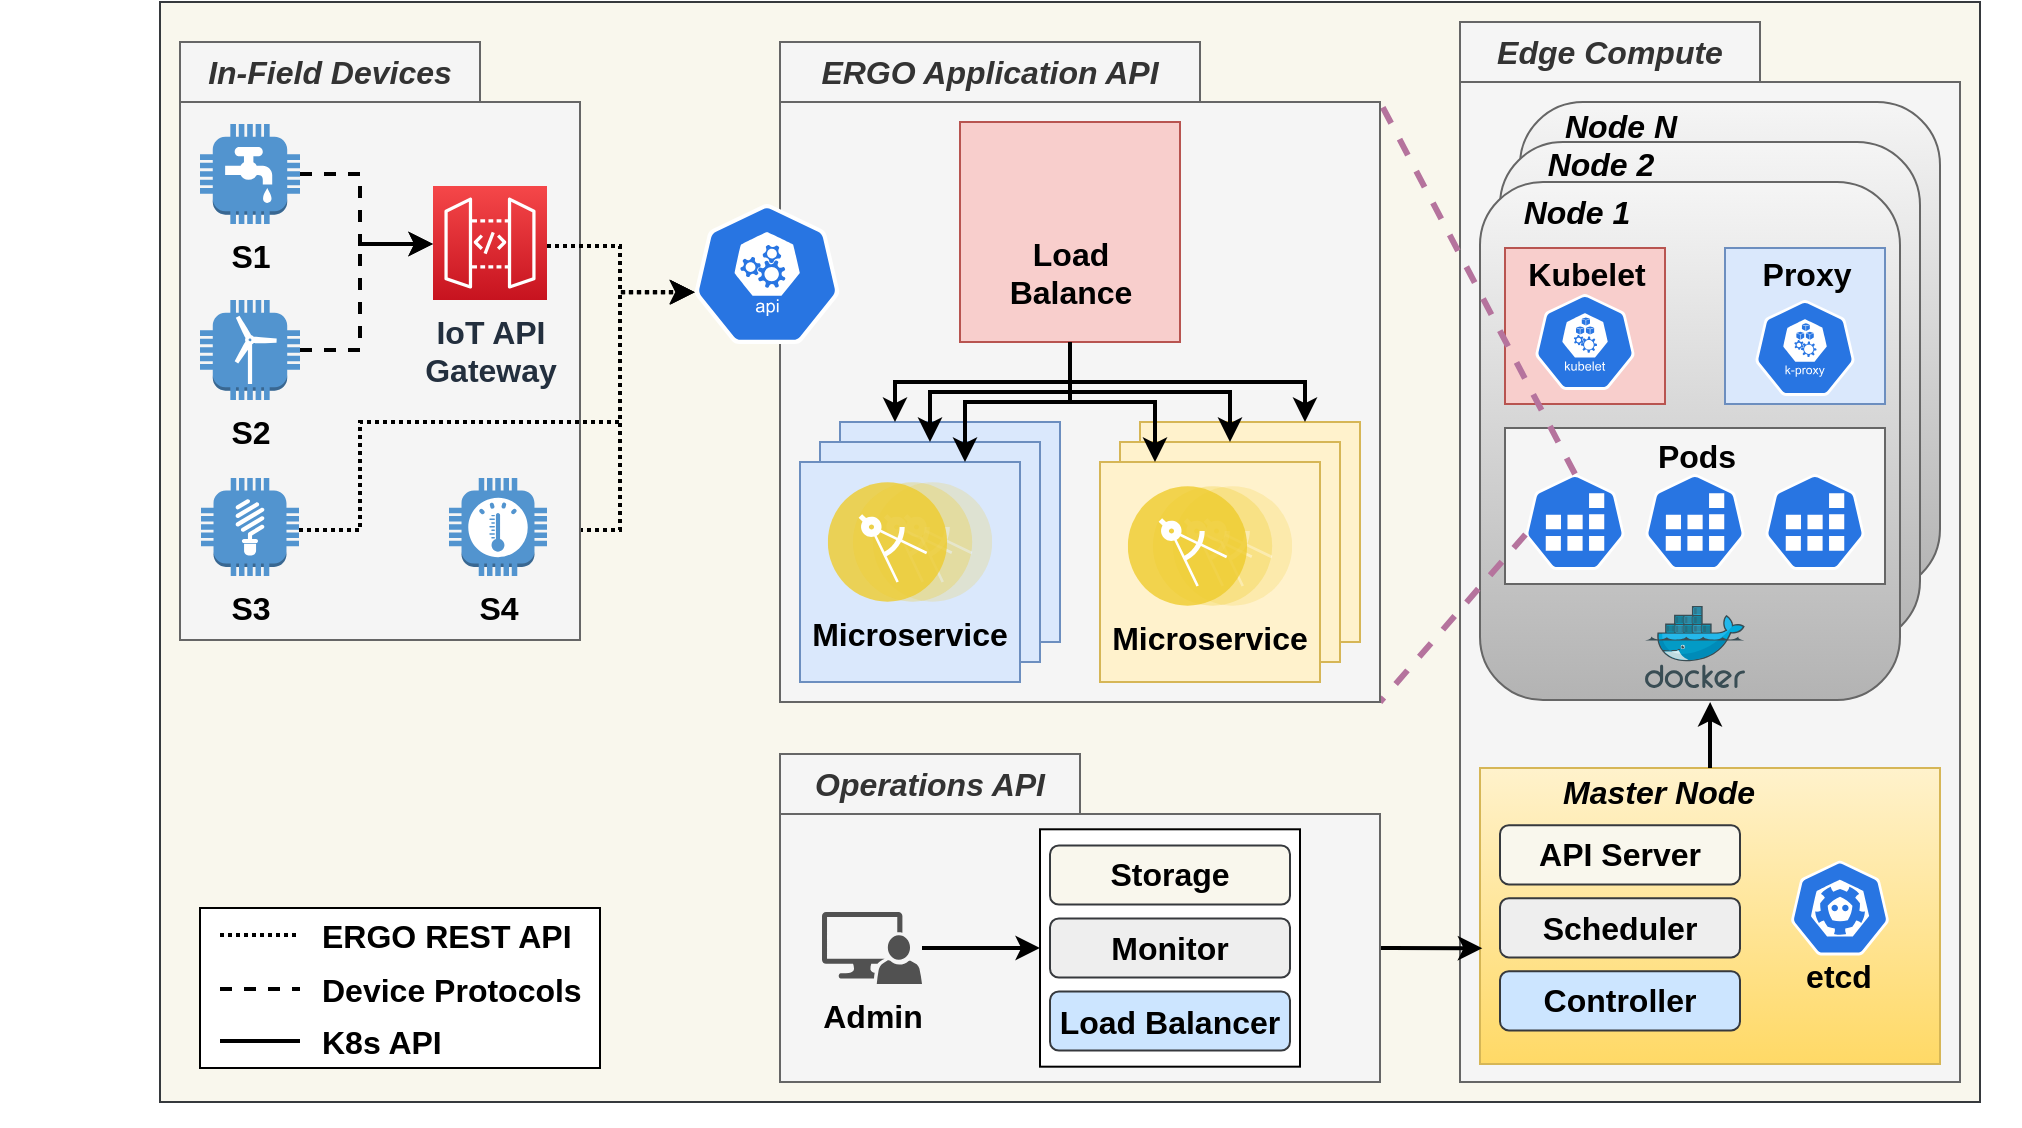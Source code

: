 <mxfile version="13.1.1" type="github">
  <diagram id="M4kqrXDeOSyIxsi7BbFb" name="Page-1">
    <mxGraphModel dx="1185" dy="662" grid="1" gridSize="10" guides="1" tooltips="1" connect="1" arrows="1" fold="1" page="1" pageScale="1" pageWidth="1100" pageHeight="850" math="0" shadow="0">
      <root>
        <mxCell id="0" />
        <mxCell id="1" parent="0" />
        <mxCell id="a6Z--PclUhlN4n8bVJEM-5" value="" style="group" parent="1" vertex="1" connectable="0">
          <mxGeometry x="30" y="20" width="1000.5" height="562" as="geometry" />
        </mxCell>
        <mxCell id="a6Z--PclUhlN4n8bVJEM-2" value="" style="rounded=0;whiteSpace=wrap;html=1;fillColor=#f9f7ed;strokeColor=#36393d;" parent="a6Z--PclUhlN4n8bVJEM-5" vertex="1">
          <mxGeometry x="80" width="910" height="550" as="geometry" />
        </mxCell>
        <mxCell id="AH9gWRwFGIXPPmOfZCHg-177" value="" style="group" parent="a6Z--PclUhlN4n8bVJEM-5" vertex="1" connectable="0">
          <mxGeometry y="10" width="1000.5" height="552" as="geometry" />
        </mxCell>
        <mxCell id="AH9gWRwFGIXPPmOfZCHg-165" value="" style="group" parent="AH9gWRwFGIXPPmOfZCHg-177" vertex="1" connectable="0">
          <mxGeometry width="1000.5" height="552" as="geometry" />
        </mxCell>
        <mxCell id="AH9gWRwFGIXPPmOfZCHg-3" value="" style="group" parent="AH9gWRwFGIXPPmOfZCHg-165" vertex="1" connectable="0">
          <mxGeometry x="700" width="310" height="552" as="geometry" />
        </mxCell>
        <mxCell id="AH9gWRwFGIXPPmOfZCHg-4" value="" style="rounded=0;whiteSpace=wrap;html=1;labelBackgroundColor=none;fillColor=#f5f5f5;strokeColor=#666666;fontColor=#333333;" parent="AH9gWRwFGIXPPmOfZCHg-3" vertex="1">
          <mxGeometry x="30" y="30" width="250" height="500" as="geometry" />
        </mxCell>
        <mxCell id="AH9gWRwFGIXPPmOfZCHg-5" value="" style="rounded=1;whiteSpace=wrap;html=1;gradientColor=#b3b3b3;fillColor=#f5f5f5;strokeColor=#666666;" parent="AH9gWRwFGIXPPmOfZCHg-3" vertex="1">
          <mxGeometry x="60" y="40" width="210" height="245" as="geometry" />
        </mxCell>
        <mxCell id="AH9gWRwFGIXPPmOfZCHg-6" value="&lt;i&gt;&lt;b&gt;&lt;font style=&quot;font-size: 16px&quot;&gt;Node N&lt;br&gt;&lt;/font&gt;&lt;/b&gt;&lt;/i&gt;" style="text;html=1;align=center;verticalAlign=middle;resizable=0;points=[];autosize=1;" parent="AH9gWRwFGIXPPmOfZCHg-3" vertex="1">
          <mxGeometry x="70" y="42" width="80" height="20" as="geometry" />
        </mxCell>
        <mxCell id="AH9gWRwFGIXPPmOfZCHg-7" value="" style="rounded=1;whiteSpace=wrap;html=1;gradientColor=#b3b3b3;fillColor=#f5f5f5;strokeColor=#666666;" parent="AH9gWRwFGIXPPmOfZCHg-3" vertex="1">
          <mxGeometry x="50" y="60" width="210" height="251" as="geometry" />
        </mxCell>
        <mxCell id="AH9gWRwFGIXPPmOfZCHg-8" value="&lt;i&gt;&lt;b&gt;&lt;font style=&quot;font-size: 16px&quot;&gt;Node 2&lt;br&gt;&lt;/font&gt;&lt;/b&gt;&lt;/i&gt;" style="text;html=1;align=center;verticalAlign=middle;resizable=0;points=[];autosize=1;" parent="AH9gWRwFGIXPPmOfZCHg-3" vertex="1">
          <mxGeometry x="60" y="61" width="80" height="20" as="geometry" />
        </mxCell>
        <mxCell id="AH9gWRwFGIXPPmOfZCHg-9" value="" style="rounded=1;whiteSpace=wrap;html=1;gradientColor=#b3b3b3;fillColor=#f5f5f5;strokeColor=#666666;" parent="AH9gWRwFGIXPPmOfZCHg-3" vertex="1">
          <mxGeometry x="40" y="80" width="210" height="259" as="geometry" />
        </mxCell>
        <mxCell id="AH9gWRwFGIXPPmOfZCHg-10" value="&lt;i&gt;&lt;b&gt;&lt;font style=&quot;font-size: 16px&quot;&gt;Node 1&lt;br&gt;&lt;/font&gt;&lt;/b&gt;&lt;/i&gt;" style="text;html=1;align=center;verticalAlign=middle;resizable=0;points=[];autosize=1;" parent="AH9gWRwFGIXPPmOfZCHg-3" vertex="1">
          <mxGeometry x="47.5" y="85" width="80" height="20" as="geometry" />
        </mxCell>
        <mxCell id="AH9gWRwFGIXPPmOfZCHg-11" value="" style="group" parent="AH9gWRwFGIXPPmOfZCHg-3" vertex="1" connectable="0">
          <mxGeometry x="47.5" y="113" width="195" height="220" as="geometry" />
        </mxCell>
        <mxCell id="AH9gWRwFGIXPPmOfZCHg-12" value="" style="aspect=fixed;html=1;points=[];align=center;image;fontSize=12;image=img/lib/mscae/Docker.svg;" parent="AH9gWRwFGIXPPmOfZCHg-11" vertex="1">
          <mxGeometry x="75" y="179" width="50" height="41" as="geometry" />
        </mxCell>
        <mxCell id="AH9gWRwFGIXPPmOfZCHg-13" value="" style="group" parent="AH9gWRwFGIXPPmOfZCHg-11" vertex="1" connectable="0">
          <mxGeometry width="195" height="168" as="geometry" />
        </mxCell>
        <mxCell id="AH9gWRwFGIXPPmOfZCHg-14" value="" style="rounded=0;whiteSpace=wrap;html=1;fillColor=#dae8fc;strokeColor=#6c8ebf;" parent="AH9gWRwFGIXPPmOfZCHg-13" vertex="1">
          <mxGeometry x="115" width="80" height="78" as="geometry" />
        </mxCell>
        <mxCell id="AH9gWRwFGIXPPmOfZCHg-15" value="" style="html=1;dashed=0;whitespace=wrap;fillColor=#2875E2;strokeColor=#ffffff;points=[[0.005,0.63,0],[0.1,0.2,0],[0.9,0.2,0],[0.5,0,0],[0.995,0.63,0],[0.72,0.99,0],[0.5,1,0],[0.28,0.99,0]];shape=mxgraph.kubernetes.icon;prIcon=k_proxy" parent="AH9gWRwFGIXPPmOfZCHg-13" vertex="1">
          <mxGeometry x="130" y="26" width="50" height="48" as="geometry" />
        </mxCell>
        <mxCell id="AH9gWRwFGIXPPmOfZCHg-16" value="" style="group" parent="AH9gWRwFGIXPPmOfZCHg-13" vertex="1" connectable="0">
          <mxGeometry x="5" y="90" width="190" height="78" as="geometry" />
        </mxCell>
        <mxCell id="AH9gWRwFGIXPPmOfZCHg-17" value="" style="rounded=0;whiteSpace=wrap;html=1;fillColor=#f5f5f5;strokeColor=#666666;fontColor=#333333;" parent="AH9gWRwFGIXPPmOfZCHg-16" vertex="1">
          <mxGeometry width="190" height="78" as="geometry" />
        </mxCell>
        <mxCell id="AH9gWRwFGIXPPmOfZCHg-18" value="" style="html=1;dashed=0;whitespace=wrap;fillColor=#2875E2;strokeColor=#ffffff;points=[[0.005,0.63,0],[0.1,0.2,0],[0.9,0.2,0],[0.5,0,0],[0.995,0.63,0],[0.72,0.99,0],[0.5,1,0],[0.28,0.99,0]];shape=mxgraph.kubernetes.icon;prIcon=job" parent="AH9gWRwFGIXPPmOfZCHg-16" vertex="1">
          <mxGeometry x="10" y="23" width="50" height="48" as="geometry" />
        </mxCell>
        <mxCell id="AH9gWRwFGIXPPmOfZCHg-19" value="" style="html=1;dashed=0;whitespace=wrap;fillColor=#2875E2;strokeColor=#ffffff;points=[[0.005,0.63,0],[0.1,0.2,0],[0.9,0.2,0],[0.5,0,0],[0.995,0.63,0],[0.72,0.99,0],[0.5,1,0],[0.28,0.99,0]];shape=mxgraph.kubernetes.icon;prIcon=job" parent="AH9gWRwFGIXPPmOfZCHg-16" vertex="1">
          <mxGeometry x="70" y="23" width="50" height="48" as="geometry" />
        </mxCell>
        <mxCell id="AH9gWRwFGIXPPmOfZCHg-20" value="" style="html=1;dashed=0;whitespace=wrap;fillColor=#2875E2;strokeColor=#ffffff;points=[[0.005,0.63,0],[0.1,0.2,0],[0.9,0.2,0],[0.5,0,0],[0.995,0.63,0],[0.72,0.99,0],[0.5,1,0],[0.28,0.99,0]];shape=mxgraph.kubernetes.icon;prIcon=job" parent="AH9gWRwFGIXPPmOfZCHg-16" vertex="1">
          <mxGeometry x="130" y="23" width="50" height="48" as="geometry" />
        </mxCell>
        <mxCell id="AH9gWRwFGIXPPmOfZCHg-21" value="&lt;font style=&quot;font-size: 16px&quot;&gt;&lt;b&gt;Pods&lt;/b&gt;&lt;/font&gt;" style="text;html=1;align=center;verticalAlign=middle;resizable=0;points=[];autosize=1;" parent="AH9gWRwFGIXPPmOfZCHg-16" vertex="1">
          <mxGeometry x="65" y="4" width="60" height="20" as="geometry" />
        </mxCell>
        <mxCell id="AH9gWRwFGIXPPmOfZCHg-22" value="" style="rounded=0;whiteSpace=wrap;html=1;fillColor=#f8cecc;strokeColor=#b85450;" parent="AH9gWRwFGIXPPmOfZCHg-13" vertex="1">
          <mxGeometry x="5" width="80" height="78" as="geometry" />
        </mxCell>
        <mxCell id="AH9gWRwFGIXPPmOfZCHg-23" value="" style="html=1;dashed=0;whitespace=wrap;fillColor=#2875E2;strokeColor=#ffffff;points=[[0.005,0.63,0],[0.1,0.2,0],[0.9,0.2,0],[0.5,0,0],[0.995,0.63,0],[0.72,0.99,0],[0.5,1,0],[0.28,0.99,0]];shape=mxgraph.kubernetes.icon;prIcon=kubelet" parent="AH9gWRwFGIXPPmOfZCHg-13" vertex="1">
          <mxGeometry x="20" y="23" width="50" height="48" as="geometry" />
        </mxCell>
        <mxCell id="AH9gWRwFGIXPPmOfZCHg-24" value="&lt;font style=&quot;font-size: 16px&quot;&gt;&lt;b&gt;Kubelet&lt;/b&gt;&lt;/font&gt;" style="text;html=1;align=center;verticalAlign=middle;resizable=0;points=[];autosize=1;" parent="AH9gWRwFGIXPPmOfZCHg-13" vertex="1">
          <mxGeometry y="3" width="90" height="20" as="geometry" />
        </mxCell>
        <mxCell id="AH9gWRwFGIXPPmOfZCHg-25" value="&lt;font style=&quot;font-size: 16px&quot;&gt;&lt;b&gt;Proxy&lt;/b&gt;&lt;/font&gt;" style="text;html=1;align=center;verticalAlign=middle;resizable=0;points=[];autosize=1;" parent="AH9gWRwFGIXPPmOfZCHg-13" vertex="1">
          <mxGeometry x="120" y="3" width="70" height="20" as="geometry" />
        </mxCell>
        <mxCell id="AH9gWRwFGIXPPmOfZCHg-26" value="z" style="group" parent="AH9gWRwFGIXPPmOfZCHg-3" vertex="1" connectable="0">
          <mxGeometry x="40" y="373" width="230" height="148" as="geometry" />
        </mxCell>
        <mxCell id="AH9gWRwFGIXPPmOfZCHg-27" value="" style="rounded=0;whiteSpace=wrap;html=1;gradientColor=#ffd966;fillColor=#fff2cc;strokeColor=#d6b656;" parent="AH9gWRwFGIXPPmOfZCHg-26" vertex="1">
          <mxGeometry width="230" height="148" as="geometry" />
        </mxCell>
        <mxCell id="AH9gWRwFGIXPPmOfZCHg-31" value="" style="group" parent="AH9gWRwFGIXPPmOfZCHg-26" vertex="1" connectable="0">
          <mxGeometry x="10" y="29.6" width="120" height="102.613" as="geometry" />
        </mxCell>
        <mxCell id="AH9gWRwFGIXPPmOfZCHg-32" value="&lt;font style=&quot;font-size: 16px&quot;&gt;&lt;b&gt;API Server&lt;br&gt;&lt;/b&gt;&lt;/font&gt;" style="rounded=1;whiteSpace=wrap;html=1;fillColor=#f9f7ed;strokeColor=#36393d;" parent="AH9gWRwFGIXPPmOfZCHg-31" vertex="1">
          <mxGeometry y="-1" width="120" height="29.6" as="geometry" />
        </mxCell>
        <mxCell id="AH9gWRwFGIXPPmOfZCHg-33" value="&lt;font style=&quot;font-size: 16px&quot;&gt;&lt;b&gt;Scheduler&lt;/b&gt;&lt;/font&gt;" style="rounded=1;whiteSpace=wrap;html=1;fillColor=#eeeeee;strokeColor=#36393d;" parent="AH9gWRwFGIXPPmOfZCHg-31" vertex="1">
          <mxGeometry y="35.507" width="120" height="29.6" as="geometry" />
        </mxCell>
        <mxCell id="AH9gWRwFGIXPPmOfZCHg-34" value="&lt;font style=&quot;font-size: 16px&quot;&gt;&lt;b&gt;Controller&lt;/b&gt;&lt;/font&gt;" style="rounded=1;whiteSpace=wrap;html=1;fillColor=#cce5ff;strokeColor=#36393d;" parent="AH9gWRwFGIXPPmOfZCHg-31" vertex="1">
          <mxGeometry y="72.013" width="120" height="29.6" as="geometry" />
        </mxCell>
        <mxCell id="AH9gWRwFGIXPPmOfZCHg-35" value="&lt;i&gt;&lt;b&gt;&lt;font style=&quot;font-size: 16px&quot;&gt;Master Node&lt;br&gt;&lt;/font&gt;&lt;/b&gt;&lt;/i&gt;" style="text;html=1;align=center;verticalAlign=middle;resizable=0;points=[];autosize=1;" parent="AH9gWRwFGIXPPmOfZCHg-26" vertex="1">
          <mxGeometry x="24" y="2" width="130" height="20" as="geometry" />
        </mxCell>
        <mxCell id="AH9gWRwFGIXPPmOfZCHg-168" value="" style="group" parent="AH9gWRwFGIXPPmOfZCHg-26" vertex="1" connectable="0">
          <mxGeometry x="149" y="47.36" width="55" height="67.093" as="geometry" />
        </mxCell>
        <mxCell id="AH9gWRwFGIXPPmOfZCHg-28" value="" style="group" parent="AH9gWRwFGIXPPmOfZCHg-168" vertex="1" connectable="0">
          <mxGeometry width="50" height="67.093" as="geometry" />
        </mxCell>
        <mxCell id="AH9gWRwFGIXPPmOfZCHg-29" value="" style="html=1;dashed=0;whitespace=wrap;fillColor=#2875E2;strokeColor=#ffffff;points=[[0.005,0.63,0],[0.1,0.2,0],[0.9,0.2,0],[0.5,0,0],[0.995,0.63,0],[0.72,0.99,0],[0.5,1,0],[0.28,0.99,0]];shape=mxgraph.kubernetes.icon;prIcon=etcd" parent="AH9gWRwFGIXPPmOfZCHg-28" vertex="1">
          <mxGeometry x="6" y="-1" width="50" height="47.36" as="geometry" />
        </mxCell>
        <mxCell id="AH9gWRwFGIXPPmOfZCHg-30" value="&lt;font style=&quot;font-size: 16px&quot;&gt;&lt;b&gt;etcd&lt;/b&gt;&lt;/font&gt;" style="text;html=1;align=center;verticalAlign=middle;resizable=0;points=[];autosize=1;" parent="AH9gWRwFGIXPPmOfZCHg-168" vertex="1">
          <mxGeometry x="5" y="47.09" width="50" height="20" as="geometry" />
        </mxCell>
        <mxCell id="AH9gWRwFGIXPPmOfZCHg-36" style="edgeStyle=orthogonalEdgeStyle;rounded=0;orthogonalLoop=1;jettySize=auto;html=1;entryX=0.548;entryY=1.004;entryDx=0;entryDy=0;entryPerimeter=0;strokeWidth=2;" parent="AH9gWRwFGIXPPmOfZCHg-3" source="AH9gWRwFGIXPPmOfZCHg-27" target="AH9gWRwFGIXPPmOfZCHg-9" edge="1">
          <mxGeometry relative="1" as="geometry" />
        </mxCell>
        <mxCell id="AH9gWRwFGIXPPmOfZCHg-37" value="" style="group" parent="AH9gWRwFGIXPPmOfZCHg-3" vertex="1" connectable="0">
          <mxGeometry x="30" y="-8" width="150" height="30" as="geometry" />
        </mxCell>
        <mxCell id="AH9gWRwFGIXPPmOfZCHg-38" value="&lt;font style=&quot;font-size: 16px&quot;&gt;&lt;i&gt;&lt;b&gt;Edge Compute&lt;br&gt;&lt;/b&gt;&lt;/i&gt;&lt;/font&gt;" style="rounded=0;whiteSpace=wrap;html=1;labelBackgroundColor=none;fillColor=#f5f5f5;strokeColor=#666666;fontColor=#333333;" parent="AH9gWRwFGIXPPmOfZCHg-37" vertex="1">
          <mxGeometry y="8" width="150" height="30" as="geometry" />
        </mxCell>
        <mxCell id="AH9gWRwFGIXPPmOfZCHg-87" value="" style="endArrow=none;dashed=1;html=1;strokeWidth=3;entryX=1;entryY=1;entryDx=0;entryDy=0;strokeColor=#B5739D;exitX=0.005;exitY=0.63;exitDx=0;exitDy=0;exitPerimeter=0;" parent="AH9gWRwFGIXPPmOfZCHg-165" source="AH9gWRwFGIXPPmOfZCHg-18" target="AH9gWRwFGIXPPmOfZCHg-44" edge="1">
          <mxGeometry width="50" height="50" relative="1" as="geometry">
            <mxPoint x="560" y="428" as="sourcePoint" />
            <mxPoint x="-230" y="548" as="targetPoint" />
          </mxGeometry>
        </mxCell>
        <mxCell id="AH9gWRwFGIXPPmOfZCHg-88" value="" style="endArrow=none;dashed=1;html=1;strokeWidth=3;entryX=1;entryY=0;entryDx=0;entryDy=0;strokeColor=#B5739D;exitX=0.5;exitY=0;exitDx=0;exitDy=0;exitPerimeter=0;" parent="AH9gWRwFGIXPPmOfZCHg-165" source="AH9gWRwFGIXPPmOfZCHg-18" target="AH9gWRwFGIXPPmOfZCHg-44" edge="1">
          <mxGeometry width="50" height="50" relative="1" as="geometry">
            <mxPoint x="670" y="308" as="sourcePoint" />
            <mxPoint x="-230" y="548" as="targetPoint" />
          </mxGeometry>
        </mxCell>
        <mxCell id="AH9gWRwFGIXPPmOfZCHg-131" style="edgeStyle=orthogonalEdgeStyle;rounded=0;orthogonalLoop=1;jettySize=auto;html=1;endArrow=classic;endFill=1;strokeWidth=2;dashed=1;dashPattern=1 1;" parent="AH9gWRwFGIXPPmOfZCHg-165" source="AH9gWRwFGIXPPmOfZCHg-83" edge="1">
          <mxGeometry relative="1" as="geometry">
            <mxPoint x="347" y="135" as="targetPoint" />
            <Array as="points">
              <mxPoint x="310" y="254" />
              <mxPoint x="310" y="135" />
            </Array>
          </mxGeometry>
        </mxCell>
        <mxCell id="AH9gWRwFGIXPPmOfZCHg-159" style="edgeStyle=orthogonalEdgeStyle;rounded=0;orthogonalLoop=1;jettySize=auto;html=1;exitX=1;exitY=0.5;exitDx=0;exitDy=0;entryX=0.005;entryY=0.609;entryDx=0;entryDy=0;entryPerimeter=0;endArrow=classic;endFill=1;strokeWidth=2;" parent="AH9gWRwFGIXPPmOfZCHg-165" source="AH9gWRwFGIXPPmOfZCHg-153" target="AH9gWRwFGIXPPmOfZCHg-27" edge="1">
          <mxGeometry relative="1" as="geometry" />
        </mxCell>
        <mxCell id="AH9gWRwFGIXPPmOfZCHg-163" value="" style="group" parent="AH9gWRwFGIXPPmOfZCHg-165" vertex="1" connectable="0">
          <mxGeometry y="10" width="319" height="414" as="geometry" />
        </mxCell>
        <mxCell id="AH9gWRwFGIXPPmOfZCHg-40" value="" style="rounded=0;whiteSpace=wrap;html=1;labelBackgroundColor=none;fillColor=#f5f5f5;strokeColor=#666666;fontColor=#333333;" parent="AH9gWRwFGIXPPmOfZCHg-163" vertex="1">
          <mxGeometry x="90" y="30" width="200" height="269" as="geometry" />
        </mxCell>
        <mxCell id="AH9gWRwFGIXPPmOfZCHg-79" value="&lt;font style=&quot;font-size: 16px&quot;&gt;&lt;i&gt;&lt;b&gt;In-Field Devices&lt;br&gt;&lt;/b&gt;&lt;/i&gt;&lt;/font&gt;" style="rounded=0;whiteSpace=wrap;html=1;labelBackgroundColor=none;fillColor=#f5f5f5;strokeColor=#666666;fontColor=#333333;" parent="AH9gWRwFGIXPPmOfZCHg-163" vertex="1">
          <mxGeometry x="90" width="150" height="30" as="geometry" />
        </mxCell>
        <mxCell id="AH9gWRwFGIXPPmOfZCHg-81" value="&lt;font style=&quot;font-size: 16px&quot;&gt;&lt;b&gt;S3&lt;/b&gt;&lt;/font&gt;" style="outlineConnect=0;dashed=0;verticalLabelPosition=bottom;verticalAlign=top;align=center;html=1;shape=mxgraph.aws3.lightbulb;fillColor=#5294CF;gradientColor=none;" parent="AH9gWRwFGIXPPmOfZCHg-163" vertex="1">
          <mxGeometry x="100.5" y="218" width="49" height="49" as="geometry" />
        </mxCell>
        <mxCell id="AH9gWRwFGIXPPmOfZCHg-83" value="&lt;font style=&quot;font-size: 16px&quot;&gt;&lt;b&gt;S4&lt;/b&gt;&lt;/font&gt;" style="outlineConnect=0;dashed=0;verticalLabelPosition=bottom;verticalAlign=top;align=center;html=1;shape=mxgraph.aws3.thermostat;fillColor=#5294CF;gradientColor=none;" parent="AH9gWRwFGIXPPmOfZCHg-163" vertex="1">
          <mxGeometry x="224.5" y="218" width="49" height="49" as="geometry" />
        </mxCell>
        <mxCell id="AH9gWRwFGIXPPmOfZCHg-73" value="&lt;div style=&quot;font-size: 16px&quot;&gt;&lt;font style=&quot;font-size: 16px&quot;&gt;&lt;b&gt;IoT API&lt;/b&gt;&lt;/font&gt;&lt;/div&gt;&lt;div style=&quot;font-size: 16px&quot;&gt;&lt;font style=&quot;font-size: 16px&quot;&gt;&lt;b&gt;Gateway&lt;/b&gt;&lt;/font&gt;&lt;/div&gt;" style="outlineConnect=0;fontColor=#232F3E;gradientColor=#F54749;gradientDirection=north;fillColor=#C7131F;strokeColor=#ffffff;dashed=0;verticalLabelPosition=bottom;verticalAlign=top;align=center;html=1;fontSize=12;fontStyle=0;aspect=fixed;shape=mxgraph.aws4.resourceIcon;resIcon=mxgraph.aws4.api_gateway;" parent="AH9gWRwFGIXPPmOfZCHg-163" vertex="1">
          <mxGeometry x="216.5" y="72" width="57" height="57" as="geometry" />
        </mxCell>
        <mxCell id="AH9gWRwFGIXPPmOfZCHg-74" value="" style="group" parent="AH9gWRwFGIXPPmOfZCHg-163" vertex="1" connectable="0">
          <mxGeometry y="42" width="60" height="360" as="geometry" />
        </mxCell>
        <mxCell id="AH9gWRwFGIXPPmOfZCHg-75" value="&lt;font style=&quot;font-size: 16px&quot;&gt;&lt;b&gt;S1&lt;/b&gt;&lt;/font&gt;" style="outlineConnect=0;dashed=0;verticalLabelPosition=bottom;verticalAlign=top;align=center;html=1;shape=mxgraph.aws3.utility;fillColor=#5294CF;gradientColor=none;" parent="AH9gWRwFGIXPPmOfZCHg-74" vertex="1">
          <mxGeometry x="100.0" y="-1" width="50" height="50" as="geometry" />
        </mxCell>
        <mxCell id="AH9gWRwFGIXPPmOfZCHg-76" value="&lt;font style=&quot;font-size: 16px&quot;&gt;&lt;b&gt;S2&lt;/b&gt;&lt;/font&gt;" style="outlineConnect=0;dashed=0;verticalLabelPosition=bottom;verticalAlign=top;align=center;html=1;shape=mxgraph.aws3.windfarm;fillColor=#5294CF;gradientColor=none;" parent="AH9gWRwFGIXPPmOfZCHg-74" vertex="1">
          <mxGeometry x="100.0" y="87" width="50" height="50" as="geometry" />
        </mxCell>
        <mxCell id="AH9gWRwFGIXPPmOfZCHg-77" style="edgeStyle=orthogonalEdgeStyle;rounded=0;orthogonalLoop=1;jettySize=auto;html=1;strokeWidth=2;dashed=1;" parent="AH9gWRwFGIXPPmOfZCHg-163" source="AH9gWRwFGIXPPmOfZCHg-75" target="AH9gWRwFGIXPPmOfZCHg-73" edge="1">
          <mxGeometry relative="1" as="geometry">
            <Array as="points">
              <mxPoint x="180" y="66" />
              <mxPoint x="180" y="101" />
            </Array>
          </mxGeometry>
        </mxCell>
        <mxCell id="AH9gWRwFGIXPPmOfZCHg-78" style="edgeStyle=orthogonalEdgeStyle;rounded=0;orthogonalLoop=1;jettySize=auto;html=1;exitX=1;exitY=0.5;exitDx=0;exitDy=0;exitPerimeter=0;strokeWidth=2;dashed=1;" parent="AH9gWRwFGIXPPmOfZCHg-163" source="AH9gWRwFGIXPPmOfZCHg-76" target="AH9gWRwFGIXPPmOfZCHg-73" edge="1">
          <mxGeometry relative="1" as="geometry">
            <Array as="points">
              <mxPoint x="180" y="154" />
              <mxPoint x="180" y="101" />
            </Array>
          </mxGeometry>
        </mxCell>
        <mxCell id="AH9gWRwFGIXPPmOfZCHg-164" value="" style="group" parent="AH9gWRwFGIXPPmOfZCHg-165" vertex="1" connectable="0">
          <mxGeometry x="347.08" y="10" width="342.92" height="520" as="geometry" />
        </mxCell>
        <mxCell id="AH9gWRwFGIXPPmOfZCHg-1" value="" style="rounded=0;whiteSpace=wrap;html=1;labelBackgroundColor=none;fillColor=#f5f5f5;strokeColor=#666666;fontColor=#333333;" parent="AH9gWRwFGIXPPmOfZCHg-164" vertex="1">
          <mxGeometry x="42.92" y="386" width="300" height="134" as="geometry" />
        </mxCell>
        <mxCell id="AH9gWRwFGIXPPmOfZCHg-90" value="&lt;div style=&quot;font-size: 16px&quot;&gt;&lt;b&gt;&lt;font style=&quot;font-size: 16px&quot;&gt;Admin&lt;/font&gt;&lt;/b&gt;&lt;/div&gt;" style="pointerEvents=1;shadow=0;dashed=0;html=1;strokeColor=none;labelPosition=center;verticalLabelPosition=bottom;verticalAlign=top;align=center;fillColor=#515151;shape=mxgraph.mscae.system_center.admin_console;labelBackgroundColor=none;" parent="AH9gWRwFGIXPPmOfZCHg-164" vertex="1">
          <mxGeometry x="63.92" y="435" width="50" height="36" as="geometry" />
        </mxCell>
        <mxCell id="AH9gWRwFGIXPPmOfZCHg-41" value="" style="group" parent="AH9gWRwFGIXPPmOfZCHg-164" vertex="1" connectable="0">
          <mxGeometry x="42.92" width="300" height="330" as="geometry" />
        </mxCell>
        <mxCell id="AH9gWRwFGIXPPmOfZCHg-42" value="" style="group" parent="AH9gWRwFGIXPPmOfZCHg-41" vertex="1" connectable="0">
          <mxGeometry width="300" height="330" as="geometry" />
        </mxCell>
        <mxCell id="AH9gWRwFGIXPPmOfZCHg-43" value="" style="group;fillColor=#f5f5f5;strokeColor=#666666;fontColor=#333333;" parent="AH9gWRwFGIXPPmOfZCHg-42" vertex="1" connectable="0">
          <mxGeometry y="30" width="300" height="300" as="geometry" />
        </mxCell>
        <mxCell id="AH9gWRwFGIXPPmOfZCHg-44" value="" style="rounded=0;whiteSpace=wrap;html=1;labelBackgroundColor=none;fillColor=#f5f5f5;strokeColor=#666666;fontColor=#333333;" parent="AH9gWRwFGIXPPmOfZCHg-43" vertex="1">
          <mxGeometry width="300" height="300" as="geometry" />
        </mxCell>
        <mxCell id="AH9gWRwFGIXPPmOfZCHg-45" value="" style="group" parent="AH9gWRwFGIXPPmOfZCHg-43" vertex="1" connectable="0">
          <mxGeometry x="10" y="10" width="290" height="290" as="geometry" />
        </mxCell>
        <mxCell id="AH9gWRwFGIXPPmOfZCHg-46" value="" style="group" parent="AH9gWRwFGIXPPmOfZCHg-45" vertex="1" connectable="0">
          <mxGeometry x="80" width="110" height="110" as="geometry" />
        </mxCell>
        <mxCell id="AH9gWRwFGIXPPmOfZCHg-47" value="" style="group;fillColor=#f8cecc;labelBackgroundColor=none;strokeColor=#b85450;" parent="AH9gWRwFGIXPPmOfZCHg-46" vertex="1" connectable="0">
          <mxGeometry width="110" height="110" as="geometry" />
        </mxCell>
        <mxCell id="AH9gWRwFGIXPPmOfZCHg-48" value="" style="whiteSpace=wrap;html=1;aspect=fixed;fillColor=#f8cecc;strokeColor=#b85450;" parent="AH9gWRwFGIXPPmOfZCHg-47" vertex="1">
          <mxGeometry width="110" height="110" as="geometry" />
        </mxCell>
        <mxCell id="AH9gWRwFGIXPPmOfZCHg-49" value="&lt;div style=&quot;font-size: 16px&quot;&gt;&lt;font style=&quot;font-size: 16px&quot;&gt;&lt;b&gt;Load&lt;/b&gt;&lt;/font&gt;&lt;/div&gt;&lt;div style=&quot;font-size: 16px&quot;&gt;&lt;font style=&quot;font-size: 16px&quot;&gt;&lt;b&gt;Balance&lt;br&gt;&lt;/b&gt;&lt;/font&gt;&lt;/div&gt;" style="shape=image;html=1;verticalAlign=top;verticalLabelPosition=bottom;labelBackgroundColor=none;imageAspect=0;aspect=fixed;image=https://cdn0.iconfinder.com/data/icons/zondicons/20/load-balancer-128.png;fillColor=none;" parent="AH9gWRwFGIXPPmOfZCHg-47" vertex="1">
          <mxGeometry x="35" y="10" width="40" height="40" as="geometry" />
        </mxCell>
        <mxCell id="AH9gWRwFGIXPPmOfZCHg-50" style="edgeStyle=orthogonalEdgeStyle;rounded=0;orthogonalLoop=1;jettySize=auto;html=1;exitX=0.5;exitY=1;exitDx=0;exitDy=0;strokeWidth=2;" parent="AH9gWRwFGIXPPmOfZCHg-47" source="AH9gWRwFGIXPPmOfZCHg-49" target="AH9gWRwFGIXPPmOfZCHg-49" edge="1">
          <mxGeometry relative="1" as="geometry" />
        </mxCell>
        <mxCell id="AH9gWRwFGIXPPmOfZCHg-51" value="" style="group" parent="AH9gWRwFGIXPPmOfZCHg-45" vertex="1" connectable="0">
          <mxGeometry y="150" width="290" height="140" as="geometry" />
        </mxCell>
        <mxCell id="AH9gWRwFGIXPPmOfZCHg-52" value="" style="group" parent="AH9gWRwFGIXPPmOfZCHg-51" vertex="1" connectable="0">
          <mxGeometry width="290" height="140" as="geometry" />
        </mxCell>
        <mxCell id="AH9gWRwFGIXPPmOfZCHg-53" value="" style="whiteSpace=wrap;html=1;aspect=fixed;fillColor=#dae8fc;strokeColor=#6c8ebf;" parent="AH9gWRwFGIXPPmOfZCHg-52" vertex="1">
          <mxGeometry x="20" width="110" height="110" as="geometry" />
        </mxCell>
        <mxCell id="AH9gWRwFGIXPPmOfZCHg-54" value="" style="whiteSpace=wrap;html=1;aspect=fixed;fillColor=#dae8fc;strokeColor=#6c8ebf;" parent="AH9gWRwFGIXPPmOfZCHg-52" vertex="1">
          <mxGeometry x="10" y="10" width="110" height="110" as="geometry" />
        </mxCell>
        <mxCell id="AH9gWRwFGIXPPmOfZCHg-55" value="" style="group;fillColor=none;labelBackgroundColor=none;" parent="AH9gWRwFGIXPPmOfZCHg-52" vertex="1" connectable="0">
          <mxGeometry y="20" width="290" height="120" as="geometry" />
        </mxCell>
        <mxCell id="AH9gWRwFGIXPPmOfZCHg-56" value="" style="whiteSpace=wrap;html=1;aspect=fixed;fillColor=#dae8fc;strokeColor=#6c8ebf;" parent="AH9gWRwFGIXPPmOfZCHg-55" vertex="1">
          <mxGeometry width="110" height="110" as="geometry" />
        </mxCell>
        <mxCell id="AH9gWRwFGIXPPmOfZCHg-169" value="" style="aspect=fixed;perimeter=ellipsePerimeter;html=1;align=center;shadow=0;dashed=0;fontColor=#000000;labelBackgroundColor=none;fontSize=12;spacingTop=3;image;image=img/lib/ibm/applications/microservice.svg;imageBackground=none;" parent="AH9gWRwFGIXPPmOfZCHg-55" vertex="1">
          <mxGeometry x="13.9" y="10" width="82.2" height="60" as="geometry" />
        </mxCell>
        <mxCell id="AH9gWRwFGIXPPmOfZCHg-175" value="&lt;font style=&quot;font-size: 16px&quot;&gt;&lt;b&gt;Microservice&lt;/b&gt;&lt;/font&gt;" style="text;whiteSpace=wrap;html=1;fontColor=#000000;align=center;" parent="AH9gWRwFGIXPPmOfZCHg-55" vertex="1">
          <mxGeometry y="70" width="110" height="30" as="geometry" />
        </mxCell>
        <mxCell id="AH9gWRwFGIXPPmOfZCHg-58" value="" style="group" parent="AH9gWRwFGIXPPmOfZCHg-51" vertex="1" connectable="0">
          <mxGeometry x="150" y="20" width="130" height="110" as="geometry" />
        </mxCell>
        <mxCell id="AH9gWRwFGIXPPmOfZCHg-59" value="" style="group" parent="AH9gWRwFGIXPPmOfZCHg-58" vertex="1" connectable="0">
          <mxGeometry width="130" height="110" as="geometry" />
        </mxCell>
        <mxCell id="AH9gWRwFGIXPPmOfZCHg-60" value="" style="whiteSpace=wrap;html=1;aspect=fixed;fillColor=#fff2cc;strokeColor=#d6b656;" parent="AH9gWRwFGIXPPmOfZCHg-59" vertex="1">
          <mxGeometry x="20" y="-20" width="110" height="110" as="geometry" />
        </mxCell>
        <mxCell id="AH9gWRwFGIXPPmOfZCHg-61" value="" style="whiteSpace=wrap;html=1;aspect=fixed;fillColor=#fff2cc;strokeColor=#d6b656;" parent="AH9gWRwFGIXPPmOfZCHg-59" vertex="1">
          <mxGeometry x="10" y="-10" width="110" height="110" as="geometry" />
        </mxCell>
        <mxCell id="AH9gWRwFGIXPPmOfZCHg-62" value="" style="whiteSpace=wrap;html=1;aspect=fixed;fillColor=#fff2cc;strokeColor=#d6b656;" parent="AH9gWRwFGIXPPmOfZCHg-59" vertex="1">
          <mxGeometry width="110" height="110" as="geometry" />
        </mxCell>
        <mxCell id="AH9gWRwFGIXPPmOfZCHg-172" value="" style="aspect=fixed;perimeter=ellipsePerimeter;html=1;align=center;shadow=0;dashed=0;fontColor=#000000;labelBackgroundColor=#FFFFCC;fontSize=12;spacingTop=3;image;image=img/lib/ibm/applications/microservice.svg;" parent="AH9gWRwFGIXPPmOfZCHg-59" vertex="1">
          <mxGeometry x="13.9" y="12" width="82.2" height="60" as="geometry" />
        </mxCell>
        <mxCell id="AH9gWRwFGIXPPmOfZCHg-176" value="&lt;font style=&quot;font-size: 16px&quot;&gt;&lt;b&gt;Microservice&lt;/b&gt;&lt;/font&gt;" style="text;whiteSpace=wrap;html=1;fontColor=#000000;align=center;" parent="AH9gWRwFGIXPPmOfZCHg-59" vertex="1">
          <mxGeometry y="72" width="110" height="30" as="geometry" />
        </mxCell>
        <mxCell id="AH9gWRwFGIXPPmOfZCHg-64" style="edgeStyle=orthogonalEdgeStyle;rounded=0;orthogonalLoop=1;jettySize=auto;html=1;exitX=0.5;exitY=1;exitDx=0;exitDy=0;entryX=0.75;entryY=0;entryDx=0;entryDy=0;strokeWidth=2;" parent="AH9gWRwFGIXPPmOfZCHg-45" source="AH9gWRwFGIXPPmOfZCHg-48" target="AH9gWRwFGIXPPmOfZCHg-56" edge="1">
          <mxGeometry relative="1" as="geometry" />
        </mxCell>
        <mxCell id="AH9gWRwFGIXPPmOfZCHg-65" style="edgeStyle=orthogonalEdgeStyle;rounded=0;orthogonalLoop=1;jettySize=auto;html=1;exitX=0.5;exitY=1;exitDx=0;exitDy=0;entryX=0.5;entryY=0;entryDx=0;entryDy=0;strokeWidth=2;" parent="AH9gWRwFGIXPPmOfZCHg-45" source="AH9gWRwFGIXPPmOfZCHg-48" target="AH9gWRwFGIXPPmOfZCHg-54" edge="1">
          <mxGeometry relative="1" as="geometry" />
        </mxCell>
        <mxCell id="AH9gWRwFGIXPPmOfZCHg-66" style="edgeStyle=orthogonalEdgeStyle;rounded=0;orthogonalLoop=1;jettySize=auto;html=1;exitX=0.5;exitY=1;exitDx=0;exitDy=0;entryX=0.25;entryY=0;entryDx=0;entryDy=0;strokeWidth=2;" parent="AH9gWRwFGIXPPmOfZCHg-45" source="AH9gWRwFGIXPPmOfZCHg-48" target="AH9gWRwFGIXPPmOfZCHg-53" edge="1">
          <mxGeometry relative="1" as="geometry" />
        </mxCell>
        <mxCell id="AH9gWRwFGIXPPmOfZCHg-67" style="edgeStyle=orthogonalEdgeStyle;rounded=0;orthogonalLoop=1;jettySize=auto;html=1;exitX=0.5;exitY=1;exitDx=0;exitDy=0;entryX=0.25;entryY=0;entryDx=0;entryDy=0;strokeWidth=2;" parent="AH9gWRwFGIXPPmOfZCHg-45" source="AH9gWRwFGIXPPmOfZCHg-48" target="AH9gWRwFGIXPPmOfZCHg-62" edge="1">
          <mxGeometry relative="1" as="geometry" />
        </mxCell>
        <mxCell id="AH9gWRwFGIXPPmOfZCHg-68" style="edgeStyle=orthogonalEdgeStyle;rounded=0;orthogonalLoop=1;jettySize=auto;html=1;exitX=0.5;exitY=1;exitDx=0;exitDy=0;entryX=0.5;entryY=0;entryDx=0;entryDy=0;strokeWidth=2;" parent="AH9gWRwFGIXPPmOfZCHg-45" source="AH9gWRwFGIXPPmOfZCHg-48" target="AH9gWRwFGIXPPmOfZCHg-61" edge="1">
          <mxGeometry relative="1" as="geometry" />
        </mxCell>
        <mxCell id="AH9gWRwFGIXPPmOfZCHg-69" style="edgeStyle=orthogonalEdgeStyle;rounded=0;orthogonalLoop=1;jettySize=auto;html=1;exitX=0.5;exitY=1;exitDx=0;exitDy=0;entryX=0.75;entryY=0;entryDx=0;entryDy=0;strokeWidth=2;" parent="AH9gWRwFGIXPPmOfZCHg-45" source="AH9gWRwFGIXPPmOfZCHg-48" target="AH9gWRwFGIXPPmOfZCHg-60" edge="1">
          <mxGeometry relative="1" as="geometry" />
        </mxCell>
        <mxCell id="AH9gWRwFGIXPPmOfZCHg-70" style="edgeStyle=orthogonalEdgeStyle;rounded=0;orthogonalLoop=1;jettySize=auto;html=1;exitX=0.5;exitY=1;exitDx=0;exitDy=0;strokeWidth=2;" parent="AH9gWRwFGIXPPmOfZCHg-43" source="AH9gWRwFGIXPPmOfZCHg-44" target="AH9gWRwFGIXPPmOfZCHg-44" edge="1">
          <mxGeometry relative="1" as="geometry" />
        </mxCell>
        <mxCell id="AH9gWRwFGIXPPmOfZCHg-71" value="&lt;font style=&quot;font-size: 16px&quot;&gt;&lt;i&gt;&lt;b&gt;ERGO Application API&lt;br&gt;&lt;/b&gt;&lt;/i&gt;&lt;/font&gt;" style="rounded=0;whiteSpace=wrap;html=1;labelBackgroundColor=none;fillColor=#f5f5f5;strokeColor=#666666;fontColor=#333333;" parent="AH9gWRwFGIXPPmOfZCHg-42" vertex="1">
          <mxGeometry width="210" height="30" as="geometry" />
        </mxCell>
        <mxCell id="AH9gWRwFGIXPPmOfZCHg-84" value="" style="html=1;dashed=0;whitespace=wrap;fillColor=#2875E2;strokeColor=#ffffff;points=[[0.005,0.63,0],[0.1,0.2,0],[0.9,0.2,0],[0.5,0,0],[0.995,0.63,0],[0.72,0.99,0],[0.5,1,0],[0.28,0.99,0]];shape=mxgraph.kubernetes.icon;prIcon=api;labelBackgroundColor=none;" parent="AH9gWRwFGIXPPmOfZCHg-164" vertex="1">
          <mxGeometry y="81" width="72.92" height="70" as="geometry" />
        </mxCell>
        <mxCell id="AH9gWRwFGIXPPmOfZCHg-85" value="&lt;font style=&quot;font-size: 16px&quot;&gt;&lt;i&gt;&lt;b&gt;Operations API&lt;br&gt;&lt;/b&gt;&lt;/i&gt;&lt;/font&gt;" style="rounded=0;whiteSpace=wrap;html=1;labelBackgroundColor=none;fillColor=#f5f5f5;strokeColor=#666666;fontColor=#333333;" parent="AH9gWRwFGIXPPmOfZCHg-164" vertex="1">
          <mxGeometry x="42.92" y="356" width="150" height="30" as="geometry" />
        </mxCell>
        <mxCell id="AH9gWRwFGIXPPmOfZCHg-154" value="" style="group" parent="AH9gWRwFGIXPPmOfZCHg-164" vertex="1" connectable="0">
          <mxGeometry x="172.92" y="393.65" width="130" height="118.69" as="geometry" />
        </mxCell>
        <mxCell id="AH9gWRwFGIXPPmOfZCHg-153" value="" style="rounded=0;whiteSpace=wrap;html=1;" parent="AH9gWRwFGIXPPmOfZCHg-154" vertex="1">
          <mxGeometry width="130" height="118.69" as="geometry" />
        </mxCell>
        <mxCell id="AH9gWRwFGIXPPmOfZCHg-139" value="&lt;font style=&quot;font-size: 16px&quot;&gt;&lt;b&gt;Storage&lt;br&gt;&lt;/b&gt;&lt;/font&gt;" style="rounded=1;whiteSpace=wrap;html=1;fillColor=#f9f7ed;strokeColor=#36393d;" parent="AH9gWRwFGIXPPmOfZCHg-154" vertex="1">
          <mxGeometry x="5" y="8.04" width="120" height="29.6" as="geometry" />
        </mxCell>
        <mxCell id="AH9gWRwFGIXPPmOfZCHg-140" value="&lt;font style=&quot;font-size: 16px&quot;&gt;&lt;b&gt;Monitor&lt;/b&gt;&lt;/font&gt;" style="rounded=1;whiteSpace=wrap;html=1;fillColor=#eeeeee;strokeColor=#36393d;" parent="AH9gWRwFGIXPPmOfZCHg-154" vertex="1">
          <mxGeometry x="5" y="44.547" width="120" height="29.6" as="geometry" />
        </mxCell>
        <mxCell id="AH9gWRwFGIXPPmOfZCHg-141" value="&lt;font style=&quot;font-size: 16px&quot;&gt;&lt;b&gt;Load Balancer&lt;/b&gt;&lt;/font&gt;" style="rounded=1;whiteSpace=wrap;html=1;fillColor=#cce5ff;strokeColor=#36393d;" parent="AH9gWRwFGIXPPmOfZCHg-154" vertex="1">
          <mxGeometry x="5" y="81.053" width="120" height="29.6" as="geometry" />
        </mxCell>
        <mxCell id="AH9gWRwFGIXPPmOfZCHg-158" style="edgeStyle=orthogonalEdgeStyle;rounded=0;orthogonalLoop=1;jettySize=auto;html=1;entryX=0;entryY=0.5;entryDx=0;entryDy=0;endArrow=classic;endFill=1;strokeWidth=2;" parent="AH9gWRwFGIXPPmOfZCHg-164" source="AH9gWRwFGIXPPmOfZCHg-90" target="AH9gWRwFGIXPPmOfZCHg-153" edge="1">
          <mxGeometry relative="1" as="geometry" />
        </mxCell>
        <mxCell id="AH9gWRwFGIXPPmOfZCHg-132" style="edgeStyle=orthogonalEdgeStyle;rounded=0;orthogonalLoop=1;jettySize=auto;html=1;entryX=0.005;entryY=0.63;entryDx=0;entryDy=0;entryPerimeter=0;endArrow=classic;endFill=1;strokeWidth=2;dashed=1;dashPattern=1 1;" parent="AH9gWRwFGIXPPmOfZCHg-165" source="AH9gWRwFGIXPPmOfZCHg-81" target="AH9gWRwFGIXPPmOfZCHg-84" edge="1">
          <mxGeometry relative="1" as="geometry">
            <Array as="points">
              <mxPoint x="180" y="254" />
              <mxPoint x="180" y="200" />
              <mxPoint x="310" y="200" />
              <mxPoint x="310" y="135" />
            </Array>
          </mxGeometry>
        </mxCell>
        <mxCell id="AH9gWRwFGIXPPmOfZCHg-133" style="edgeStyle=orthogonalEdgeStyle;rounded=0;orthogonalLoop=1;jettySize=auto;html=1;entryX=0.005;entryY=0.63;entryDx=0;entryDy=0;entryPerimeter=0;endArrow=classic;endFill=1;strokeWidth=2;dashed=1;dashPattern=1 1;" parent="AH9gWRwFGIXPPmOfZCHg-165" source="AH9gWRwFGIXPPmOfZCHg-73" target="AH9gWRwFGIXPPmOfZCHg-84" edge="1">
          <mxGeometry relative="1" as="geometry">
            <Array as="points">
              <mxPoint x="310" y="112" />
              <mxPoint x="310" y="135" />
            </Array>
          </mxGeometry>
        </mxCell>
        <mxCell id="AH9gWRwFGIXPPmOfZCHg-94" value="" style="group" parent="a6Z--PclUhlN4n8bVJEM-5" vertex="1" connectable="0">
          <mxGeometry x="100" y="450" width="229" height="83" as="geometry" />
        </mxCell>
        <mxCell id="AH9gWRwFGIXPPmOfZCHg-95" value="" style="rounded=0;whiteSpace=wrap;html=1;align=left;" parent="AH9gWRwFGIXPPmOfZCHg-94" vertex="1">
          <mxGeometry y="3" width="200" height="80" as="geometry" />
        </mxCell>
        <mxCell id="AH9gWRwFGIXPPmOfZCHg-96" value="" style="endArrow=none;html=1;dashed=1;dashPattern=1 1;strokeWidth=2;" parent="AH9gWRwFGIXPPmOfZCHg-94" edge="1">
          <mxGeometry width="50" height="50" relative="1" as="geometry">
            <mxPoint x="10" y="16.5" as="sourcePoint" />
            <mxPoint x="50" y="16.5" as="targetPoint" />
          </mxGeometry>
        </mxCell>
        <mxCell id="AH9gWRwFGIXPPmOfZCHg-97" value="" style="endArrow=none;html=1;dashed=1;strokeWidth=2;" parent="AH9gWRwFGIXPPmOfZCHg-94" edge="1">
          <mxGeometry width="50" height="50" relative="1" as="geometry">
            <mxPoint x="10" y="43.5" as="sourcePoint" />
            <mxPoint x="50" y="43.5" as="targetPoint" />
          </mxGeometry>
        </mxCell>
        <mxCell id="AH9gWRwFGIXPPmOfZCHg-98" value="" style="endArrow=none;html=1;strokeWidth=2;" parent="AH9gWRwFGIXPPmOfZCHg-94" edge="1">
          <mxGeometry width="50" height="50" relative="1" as="geometry">
            <mxPoint x="10" y="69.5" as="sourcePoint" />
            <mxPoint x="50" y="69.5" as="targetPoint" />
          </mxGeometry>
        </mxCell>
        <mxCell id="AH9gWRwFGIXPPmOfZCHg-99" value="&lt;font style=&quot;font-size: 16px&quot;&gt;&lt;b&gt;K8s API&lt;br&gt;&lt;/b&gt;&lt;/font&gt;" style="text;html=1;align=left;verticalAlign=middle;resizable=0;points=[];autosize=1;" parent="AH9gWRwFGIXPPmOfZCHg-94" vertex="1">
          <mxGeometry x="59" y="60" width="90" height="20" as="geometry" />
        </mxCell>
        <mxCell id="AH9gWRwFGIXPPmOfZCHg-100" value="&lt;font style=&quot;font-size: 16px&quot;&gt;&lt;b&gt;ERGO REST API&lt;br&gt;&lt;/b&gt;&lt;/font&gt;" style="text;html=1;align=left;verticalAlign=middle;resizable=0;points=[];autosize=1;" parent="AH9gWRwFGIXPPmOfZCHg-94" vertex="1">
          <mxGeometry x="59" y="7" width="160" height="20" as="geometry" />
        </mxCell>
        <mxCell id="AH9gWRwFGIXPPmOfZCHg-101" value="&lt;font style=&quot;font-size: 16px&quot;&gt;&lt;b&gt;Device Protocols&lt;br&gt;&lt;/b&gt;&lt;/font&gt;" style="text;html=1;align=left;verticalAlign=middle;resizable=0;points=[];autosize=1;" parent="AH9gWRwFGIXPPmOfZCHg-94" vertex="1">
          <mxGeometry x="59" y="34" width="170" height="20" as="geometry" />
        </mxCell>
      </root>
    </mxGraphModel>
  </diagram>
</mxfile>
